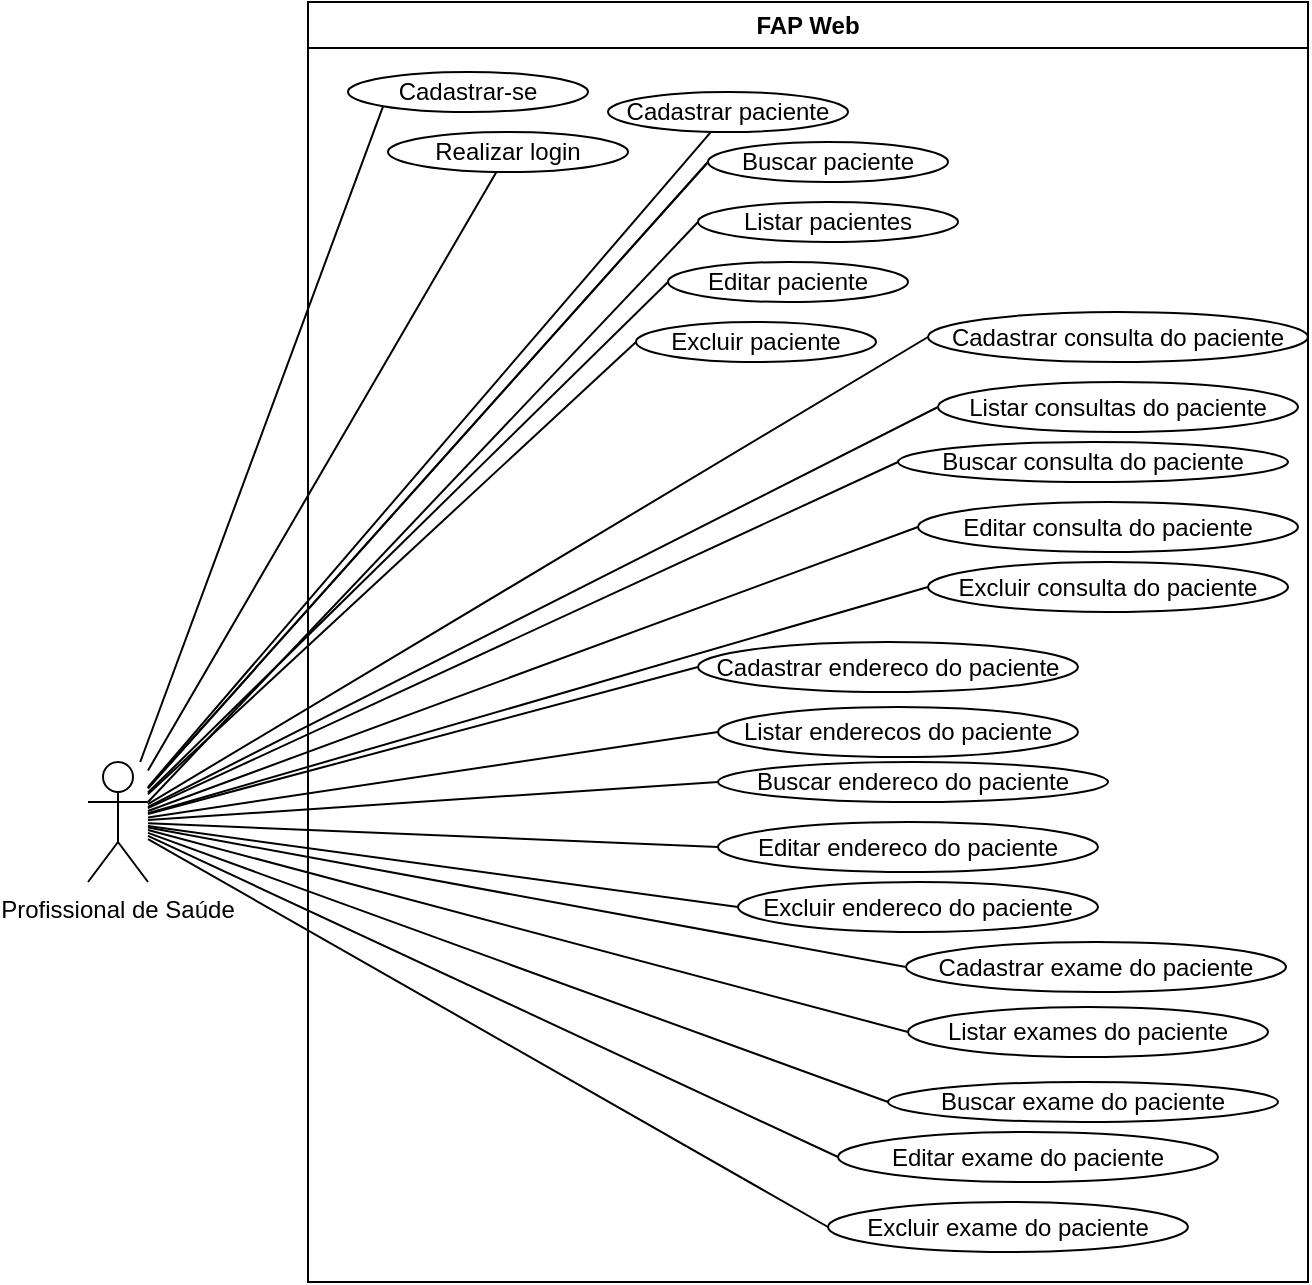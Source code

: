 <mxfile version="27.0.9">
  <diagram name="Casos de Uso - Cartão Pré-Natal" id="rg98KbP32j3_lRcwBSLM">
    <mxGraphModel dx="2583" dy="2491" grid="1" gridSize="10" guides="1" tooltips="1" connect="1" arrows="1" fold="1" page="1" pageScale="1" pageWidth="720" pageHeight="720" math="0" shadow="0">
      <root>
        <mxCell id="0" />
        <mxCell id="1" parent="0" />
        <mxCell id="4SYaRgwsoekPIi1suFNW-2" value="Profissional de Saúde" style="shape=umlActor;verticalLabelPosition=bottom;verticalAlign=top;" parent="1" vertex="1">
          <mxGeometry x="60" y="-1030" width="30" height="60" as="geometry" />
        </mxCell>
        <mxCell id="4SYaRgwsoekPIi1suFNW-19" style="endArrow=none;" parent="1" source="4SYaRgwsoekPIi1suFNW-2" target="4SYaRgwsoekPIi1suFNW-10" edge="1">
          <mxGeometry relative="1" as="geometry" />
        </mxCell>
        <mxCell id="4SYaRgwsoekPIi1suFNW-20" style="endArrow=none;entryX=0;entryY=0.5;entryDx=0;entryDy=0;" parent="1" source="4SYaRgwsoekPIi1suFNW-2" target="UwUKINIicA0f2qMXyy2G-40" edge="1">
          <mxGeometry relative="1" as="geometry">
            <mxPoint x="291.06" y="-865.84" as="targetPoint" />
          </mxGeometry>
        </mxCell>
        <mxCell id="4SYaRgwsoekPIi1suFNW-21" style="endArrow=none;" parent="1" source="4SYaRgwsoekPIi1suFNW-2" target="4SYaRgwsoekPIi1suFNW-12" edge="1">
          <mxGeometry relative="1" as="geometry" />
        </mxCell>
        <mxCell id="UwUKINIicA0f2qMXyy2G-2" style="endArrow=none;entryX=0;entryY=1;entryDx=0;entryDy=0;" edge="1" parent="1" source="4SYaRgwsoekPIi1suFNW-2" target="UwUKINIicA0f2qMXyy2G-1">
          <mxGeometry relative="1" as="geometry">
            <mxPoint x="180" y="-1059" as="sourcePoint" />
            <mxPoint x="381" y="-1110" as="targetPoint" />
          </mxGeometry>
        </mxCell>
        <mxCell id="UwUKINIicA0f2qMXyy2G-3" value="FAP Web" style="swimlane;whiteSpace=wrap;html=1;" vertex="1" parent="1">
          <mxGeometry x="170" y="-1410" width="500" height="640" as="geometry" />
        </mxCell>
        <mxCell id="UwUKINIicA0f2qMXyy2G-1" value="Cadastrar-se" style="ellipse;whiteSpace=wrap;html=1;" vertex="1" parent="UwUKINIicA0f2qMXyy2G-3">
          <mxGeometry x="20" y="35" width="120" height="20" as="geometry" />
        </mxCell>
        <mxCell id="4SYaRgwsoekPIi1suFNW-10" value="Realizar login" style="ellipse;whiteSpace=wrap;html=1;" parent="UwUKINIicA0f2qMXyy2G-3" vertex="1">
          <mxGeometry x="40" y="65" width="120" height="20" as="geometry" />
        </mxCell>
        <mxCell id="4SYaRgwsoekPIi1suFNW-11" value="Listar pacientes" style="ellipse;whiteSpace=wrap;html=1;" parent="UwUKINIicA0f2qMXyy2G-3" vertex="1">
          <mxGeometry x="195" y="100" width="130" height="20" as="geometry" />
        </mxCell>
        <mxCell id="4SYaRgwsoekPIi1suFNW-12" value="Cadastrar paciente" style="ellipse;whiteSpace=wrap;html=1;" parent="UwUKINIicA0f2qMXyy2G-3" vertex="1">
          <mxGeometry x="150" y="45" width="120" height="20" as="geometry" />
        </mxCell>
        <mxCell id="UwUKINIicA0f2qMXyy2G-8" value="Editar paciente" style="ellipse;whiteSpace=wrap;html=1;" vertex="1" parent="UwUKINIicA0f2qMXyy2G-3">
          <mxGeometry x="180" y="130" width="120" height="20" as="geometry" />
        </mxCell>
        <mxCell id="UwUKINIicA0f2qMXyy2G-9" value="Excluir paciente" style="ellipse;whiteSpace=wrap;html=1;" vertex="1" parent="UwUKINIicA0f2qMXyy2G-3">
          <mxGeometry x="164" y="160" width="120" height="20" as="geometry" />
        </mxCell>
        <mxCell id="UwUKINIicA0f2qMXyy2G-27" value="Listar consultas do paciente" style="ellipse;whiteSpace=wrap;html=1;" vertex="1" parent="UwUKINIicA0f2qMXyy2G-3">
          <mxGeometry x="315" y="190" width="180" height="25" as="geometry" />
        </mxCell>
        <mxCell id="UwUKINIicA0f2qMXyy2G-28" value="Cadastrar consulta do paciente" style="ellipse;whiteSpace=wrap;html=1;" vertex="1" parent="UwUKINIicA0f2qMXyy2G-3">
          <mxGeometry x="310" y="155" width="190" height="25" as="geometry" />
        </mxCell>
        <mxCell id="UwUKINIicA0f2qMXyy2G-29" value="Buscar consulta do paciente" style="ellipse;whiteSpace=wrap;html=1;" vertex="1" parent="UwUKINIicA0f2qMXyy2G-3">
          <mxGeometry x="295" y="220" width="195" height="20" as="geometry" />
        </mxCell>
        <mxCell id="UwUKINIicA0f2qMXyy2G-30" value="Editar consulta do paciente" style="ellipse;whiteSpace=wrap;html=1;" vertex="1" parent="UwUKINIicA0f2qMXyy2G-3">
          <mxGeometry x="305" y="250" width="190" height="25" as="geometry" />
        </mxCell>
        <mxCell id="UwUKINIicA0f2qMXyy2G-31" value="Excluir consulta do paciente" style="ellipse;whiteSpace=wrap;html=1;" vertex="1" parent="UwUKINIicA0f2qMXyy2G-3">
          <mxGeometry x="310" y="280" width="180" height="25" as="geometry" />
        </mxCell>
        <mxCell id="UwUKINIicA0f2qMXyy2G-39" value="Listar enderecos do paciente" style="ellipse;whiteSpace=wrap;html=1;" vertex="1" parent="UwUKINIicA0f2qMXyy2G-3">
          <mxGeometry x="205" y="352.5" width="180" height="25" as="geometry" />
        </mxCell>
        <mxCell id="UwUKINIicA0f2qMXyy2G-40" value="Cadastrar endereco do paciente" style="ellipse;whiteSpace=wrap;html=1;" vertex="1" parent="UwUKINIicA0f2qMXyy2G-3">
          <mxGeometry x="195" y="320" width="190" height="25" as="geometry" />
        </mxCell>
        <mxCell id="UwUKINIicA0f2qMXyy2G-41" value="Buscar endereco do paciente" style="ellipse;whiteSpace=wrap;html=1;" vertex="1" parent="UwUKINIicA0f2qMXyy2G-3">
          <mxGeometry x="205" y="380" width="195" height="20" as="geometry" />
        </mxCell>
        <mxCell id="UwUKINIicA0f2qMXyy2G-42" value="Editar endereco do paciente" style="ellipse;whiteSpace=wrap;html=1;" vertex="1" parent="UwUKINIicA0f2qMXyy2G-3">
          <mxGeometry x="205" y="410" width="190" height="25" as="geometry" />
        </mxCell>
        <mxCell id="UwUKINIicA0f2qMXyy2G-43" value="Excluir endereco do paciente" style="ellipse;whiteSpace=wrap;html=1;" vertex="1" parent="UwUKINIicA0f2qMXyy2G-3">
          <mxGeometry x="215" y="440" width="180" height="25" as="geometry" />
        </mxCell>
        <mxCell id="UwUKINIicA0f2qMXyy2G-5" value="Buscar paciente" style="ellipse;whiteSpace=wrap;html=1;" vertex="1" parent="UwUKINIicA0f2qMXyy2G-3">
          <mxGeometry x="200" y="70" width="120" height="20" as="geometry" />
        </mxCell>
        <mxCell id="UwUKINIicA0f2qMXyy2G-51" value="Listar exames do paciente" style="ellipse;whiteSpace=wrap;html=1;" vertex="1" parent="UwUKINIicA0f2qMXyy2G-3">
          <mxGeometry x="300" y="502.5" width="180" height="25" as="geometry" />
        </mxCell>
        <mxCell id="UwUKINIicA0f2qMXyy2G-52" value="Cadastrar exame do paciente" style="ellipse;whiteSpace=wrap;html=1;" vertex="1" parent="UwUKINIicA0f2qMXyy2G-3">
          <mxGeometry x="299" y="470" width="190" height="25" as="geometry" />
        </mxCell>
        <mxCell id="UwUKINIicA0f2qMXyy2G-53" value="Buscar exame do paciente" style="ellipse;whiteSpace=wrap;html=1;" vertex="1" parent="UwUKINIicA0f2qMXyy2G-3">
          <mxGeometry x="290" y="540" width="195" height="20" as="geometry" />
        </mxCell>
        <mxCell id="UwUKINIicA0f2qMXyy2G-54" value="Editar exame do paciente" style="ellipse;whiteSpace=wrap;html=1;" vertex="1" parent="UwUKINIicA0f2qMXyy2G-3">
          <mxGeometry x="265" y="565" width="190" height="25" as="geometry" />
        </mxCell>
        <mxCell id="UwUKINIicA0f2qMXyy2G-55" value="Excluir exame do paciente" style="ellipse;whiteSpace=wrap;html=1;" vertex="1" parent="UwUKINIicA0f2qMXyy2G-3">
          <mxGeometry x="260" y="600" width="180" height="25" as="geometry" />
        </mxCell>
        <mxCell id="UwUKINIicA0f2qMXyy2G-4" style="endArrow=none;entryX=0;entryY=0.5;entryDx=0;entryDy=0;exitX=1;exitY=0.333;exitDx=0;exitDy=0;exitPerimeter=0;" edge="1" parent="1" source="4SYaRgwsoekPIi1suFNW-2" target="4SYaRgwsoekPIi1suFNW-11">
          <mxGeometry relative="1" as="geometry">
            <mxPoint x="80" y="-1030" as="sourcePoint" />
            <mxPoint x="461" y="-859" as="targetPoint" />
          </mxGeometry>
        </mxCell>
        <mxCell id="UwUKINIicA0f2qMXyy2G-7" style="endArrow=none;entryX=0;entryY=0.5;entryDx=0;entryDy=0;" edge="1" parent="1" source="4SYaRgwsoekPIi1suFNW-2" target="UwUKINIicA0f2qMXyy2G-5">
          <mxGeometry relative="1" as="geometry">
            <mxPoint x="310" y="-940" as="sourcePoint" />
            <mxPoint x="480" y="-1040" as="targetPoint" />
          </mxGeometry>
        </mxCell>
        <mxCell id="UwUKINIicA0f2qMXyy2G-10" style="endArrow=none;entryX=0;entryY=0.5;entryDx=0;entryDy=0;" edge="1" parent="1" source="4SYaRgwsoekPIi1suFNW-2" target="UwUKINIicA0f2qMXyy2G-8">
          <mxGeometry relative="1" as="geometry">
            <mxPoint x="280" y="-950" as="sourcePoint" />
            <mxPoint x="491.06" y="-796.84" as="targetPoint" />
          </mxGeometry>
        </mxCell>
        <mxCell id="UwUKINIicA0f2qMXyy2G-25" style="endArrow=none;entryX=0;entryY=0.5;entryDx=0;entryDy=0;" edge="1" parent="1" source="4SYaRgwsoekPIi1suFNW-2" target="UwUKINIicA0f2qMXyy2G-9">
          <mxGeometry relative="1" as="geometry">
            <mxPoint x="370" y="-1001" as="sourcePoint" />
            <mxPoint x="740" y="-1020" as="targetPoint" />
          </mxGeometry>
        </mxCell>
        <mxCell id="UwUKINIicA0f2qMXyy2G-33" style="endArrow=none;entryX=0;entryY=0.5;entryDx=0;entryDy=0;" edge="1" parent="1" source="4SYaRgwsoekPIi1suFNW-2" target="UwUKINIicA0f2qMXyy2G-28">
          <mxGeometry relative="1" as="geometry">
            <mxPoint x="310" y="-960" as="sourcePoint" />
            <mxPoint x="481.06" y="-799.84" as="targetPoint" />
          </mxGeometry>
        </mxCell>
        <mxCell id="UwUKINIicA0f2qMXyy2G-34" style="endArrow=none;entryX=0;entryY=0.5;entryDx=0;entryDy=0;" edge="1" parent="1" source="4SYaRgwsoekPIi1suFNW-2" target="UwUKINIicA0f2qMXyy2G-27">
          <mxGeometry relative="1" as="geometry">
            <mxPoint x="330" y="-910" as="sourcePoint" />
            <mxPoint x="501.06" y="-749.84" as="targetPoint" />
          </mxGeometry>
        </mxCell>
        <mxCell id="UwUKINIicA0f2qMXyy2G-35" style="endArrow=none;entryX=0;entryY=0.5;entryDx=0;entryDy=0;" edge="1" parent="1" source="4SYaRgwsoekPIi1suFNW-2" target="UwUKINIicA0f2qMXyy2G-29">
          <mxGeometry relative="1" as="geometry">
            <mxPoint x="280" y="-970" as="sourcePoint" />
            <mxPoint x="451.06" y="-809.84" as="targetPoint" />
          </mxGeometry>
        </mxCell>
        <mxCell id="UwUKINIicA0f2qMXyy2G-36" style="endArrow=none;entryX=0;entryY=0.5;entryDx=0;entryDy=0;" edge="1" parent="1" source="4SYaRgwsoekPIi1suFNW-2" target="UwUKINIicA0f2qMXyy2G-30">
          <mxGeometry relative="1" as="geometry">
            <mxPoint x="340" y="-910" as="sourcePoint" />
            <mxPoint x="511.06" y="-749.84" as="targetPoint" />
          </mxGeometry>
        </mxCell>
        <mxCell id="UwUKINIicA0f2qMXyy2G-37" style="endArrow=none;entryX=0;entryY=0.5;entryDx=0;entryDy=0;" edge="1" parent="1" source="4SYaRgwsoekPIi1suFNW-2" target="UwUKINIicA0f2qMXyy2G-31">
          <mxGeometry relative="1" as="geometry">
            <mxPoint x="360" y="-890" as="sourcePoint" />
            <mxPoint x="531.06" y="-729.84" as="targetPoint" />
          </mxGeometry>
        </mxCell>
        <mxCell id="UwUKINIicA0f2qMXyy2G-44" style="endArrow=none;entryX=0;entryY=0.5;entryDx=0;entryDy=0;" edge="1" parent="1" source="4SYaRgwsoekPIi1suFNW-2" target="UwUKINIicA0f2qMXyy2G-39">
          <mxGeometry relative="1" as="geometry">
            <mxPoint x="340" y="-850" as="sourcePoint" />
            <mxPoint x="635" y="-686" as="targetPoint" />
          </mxGeometry>
        </mxCell>
        <mxCell id="UwUKINIicA0f2qMXyy2G-45" style="endArrow=none;entryX=0;entryY=0.5;entryDx=0;entryDy=0;" edge="1" parent="1" source="4SYaRgwsoekPIi1suFNW-2" target="UwUKINIicA0f2qMXyy2G-41">
          <mxGeometry relative="1" as="geometry">
            <mxPoint x="116" y="-1018" as="sourcePoint" />
            <mxPoint x="665" y="-636" as="targetPoint" />
          </mxGeometry>
        </mxCell>
        <mxCell id="UwUKINIicA0f2qMXyy2G-46" style="endArrow=none;entryX=0;entryY=0.5;entryDx=0;entryDy=0;" edge="1" parent="1" source="4SYaRgwsoekPIi1suFNW-2" target="UwUKINIicA0f2qMXyy2G-42">
          <mxGeometry relative="1" as="geometry">
            <mxPoint x="330" y="-810" as="sourcePoint" />
            <mxPoint x="625" y="-646" as="targetPoint" />
          </mxGeometry>
        </mxCell>
        <mxCell id="UwUKINIicA0f2qMXyy2G-47" style="endArrow=none;entryX=0;entryY=0.5;entryDx=0;entryDy=0;" edge="1" parent="1" source="4SYaRgwsoekPIi1suFNW-2" target="UwUKINIicA0f2qMXyy2G-43">
          <mxGeometry relative="1" as="geometry">
            <mxPoint x="320" y="-790" as="sourcePoint" />
            <mxPoint x="615" y="-626" as="targetPoint" />
          </mxGeometry>
        </mxCell>
        <mxCell id="UwUKINIicA0f2qMXyy2G-48" value="" style="endArrow=none;entryX=0;entryY=0.5;entryDx=0;entryDy=0;" edge="1" parent="1" source="4SYaRgwsoekPIi1suFNW-2" target="UwUKINIicA0f2qMXyy2G-5">
          <mxGeometry relative="1" as="geometry">
            <mxPoint x="90" y="-1047" as="sourcePoint" />
            <mxPoint x="425" y="-1305" as="targetPoint" />
          </mxGeometry>
        </mxCell>
        <mxCell id="UwUKINIicA0f2qMXyy2G-56" style="endArrow=none;entryX=0;entryY=0.5;entryDx=0;entryDy=0;" edge="1" parent="1" source="4SYaRgwsoekPIi1suFNW-2" target="UwUKINIicA0f2qMXyy2G-52">
          <mxGeometry relative="1" as="geometry">
            <mxPoint x="90" y="-1030" as="sourcePoint" />
            <mxPoint x="580" y="-885" as="targetPoint" />
          </mxGeometry>
        </mxCell>
        <mxCell id="UwUKINIicA0f2qMXyy2G-57" style="endArrow=none;entryX=0;entryY=0.5;entryDx=0;entryDy=0;" edge="1" parent="1" source="4SYaRgwsoekPIi1suFNW-2" target="UwUKINIicA0f2qMXyy2G-51">
          <mxGeometry relative="1" as="geometry">
            <mxPoint x="270" y="-900" as="sourcePoint" />
            <mxPoint x="590" y="-825" as="targetPoint" />
          </mxGeometry>
        </mxCell>
        <mxCell id="UwUKINIicA0f2qMXyy2G-58" style="endArrow=none;entryX=0;entryY=0.5;entryDx=0;entryDy=0;" edge="1" parent="1" source="4SYaRgwsoekPIi1suFNW-2" target="UwUKINIicA0f2qMXyy2G-53">
          <mxGeometry relative="1" as="geometry">
            <mxPoint x="250" y="-870" as="sourcePoint" />
            <mxPoint x="570" y="-795" as="targetPoint" />
          </mxGeometry>
        </mxCell>
        <mxCell id="UwUKINIicA0f2qMXyy2G-59" style="endArrow=none;entryX=0;entryY=0.5;entryDx=0;entryDy=0;" edge="1" parent="1" source="4SYaRgwsoekPIi1suFNW-2" target="UwUKINIicA0f2qMXyy2G-54">
          <mxGeometry relative="1" as="geometry">
            <mxPoint x="85" y="-1020" as="sourcePoint" />
            <mxPoint x="540" y="-775" as="targetPoint" />
          </mxGeometry>
        </mxCell>
        <mxCell id="UwUKINIicA0f2qMXyy2G-60" style="endArrow=none;entryX=0;entryY=0.5;entryDx=0;entryDy=0;" edge="1" parent="1" source="4SYaRgwsoekPIi1suFNW-2" target="UwUKINIicA0f2qMXyy2G-55">
          <mxGeometry relative="1" as="geometry">
            <mxPoint x="130" y="-850" as="sourcePoint" />
            <mxPoint x="450" y="-775" as="targetPoint" />
          </mxGeometry>
        </mxCell>
      </root>
    </mxGraphModel>
  </diagram>
</mxfile>
